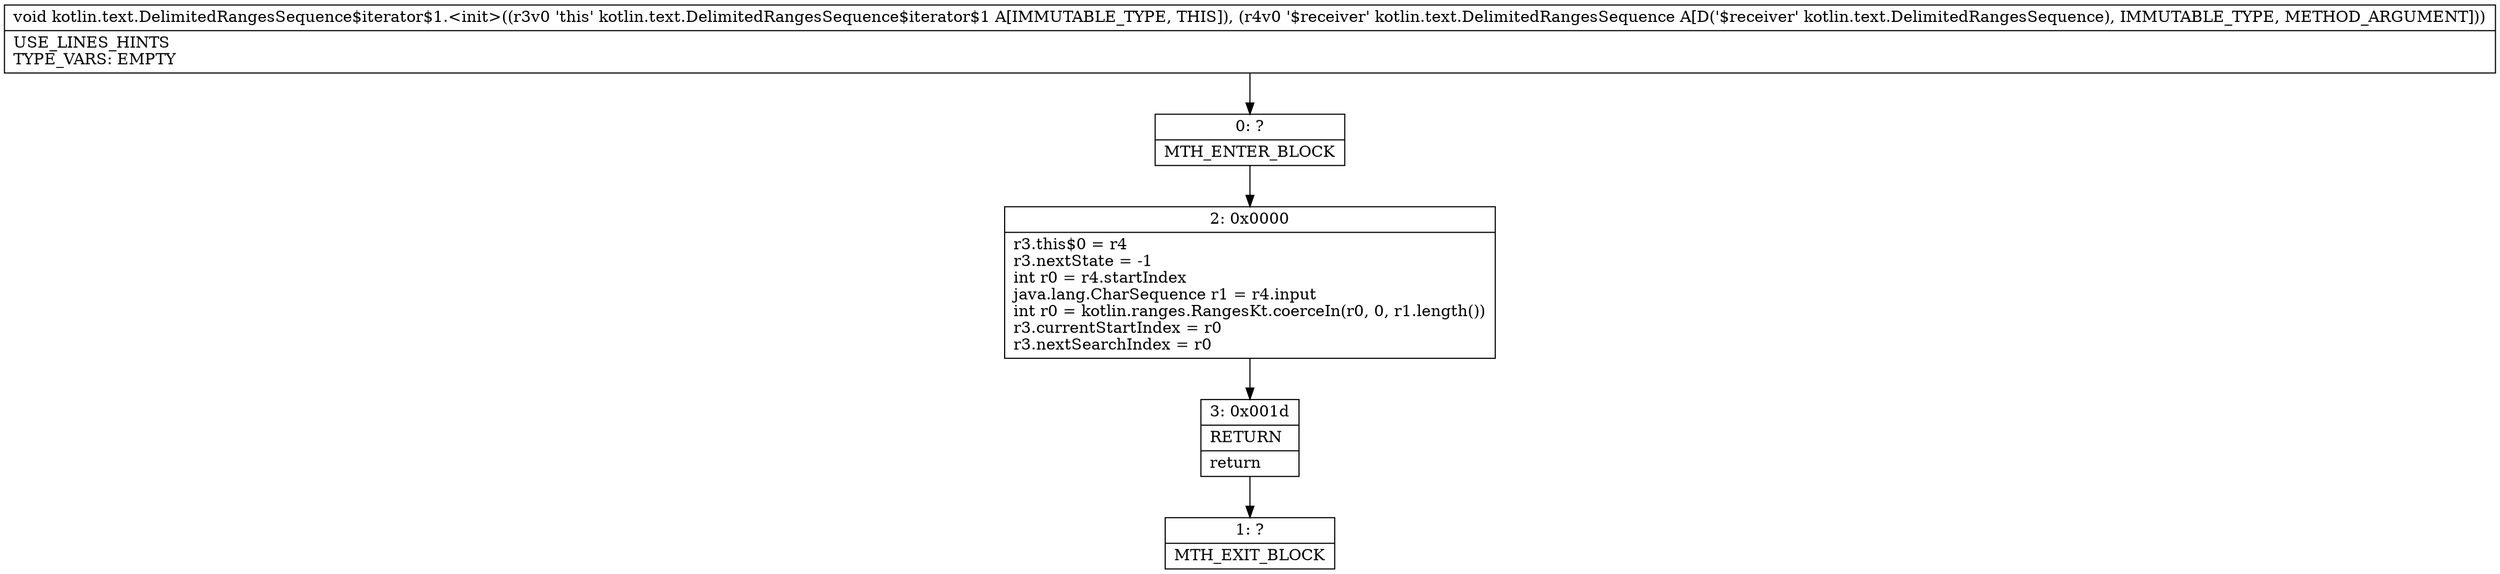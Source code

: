 digraph "CFG forkotlin.text.DelimitedRangesSequence$iterator$1.\<init\>(Lkotlin\/text\/DelimitedRangesSequence;)V" {
Node_0 [shape=record,label="{0\:\ ?|MTH_ENTER_BLOCK\l}"];
Node_2 [shape=record,label="{2\:\ 0x0000|r3.this$0 = r4\lr3.nextState = \-1\lint r0 = r4.startIndex\ljava.lang.CharSequence r1 = r4.input\lint r0 = kotlin.ranges.RangesKt.coerceIn(r0, 0, r1.length())\lr3.currentStartIndex = r0\lr3.nextSearchIndex = r0\l}"];
Node_3 [shape=record,label="{3\:\ 0x001d|RETURN\l|return\l}"];
Node_1 [shape=record,label="{1\:\ ?|MTH_EXIT_BLOCK\l}"];
MethodNode[shape=record,label="{void kotlin.text.DelimitedRangesSequence$iterator$1.\<init\>((r3v0 'this' kotlin.text.DelimitedRangesSequence$iterator$1 A[IMMUTABLE_TYPE, THIS]), (r4v0 '$receiver' kotlin.text.DelimitedRangesSequence A[D('$receiver' kotlin.text.DelimitedRangesSequence), IMMUTABLE_TYPE, METHOD_ARGUMENT]))  | USE_LINES_HINTS\lTYPE_VARS: EMPTY\l}"];
MethodNode -> Node_0;Node_0 -> Node_2;
Node_2 -> Node_3;
Node_3 -> Node_1;
}

